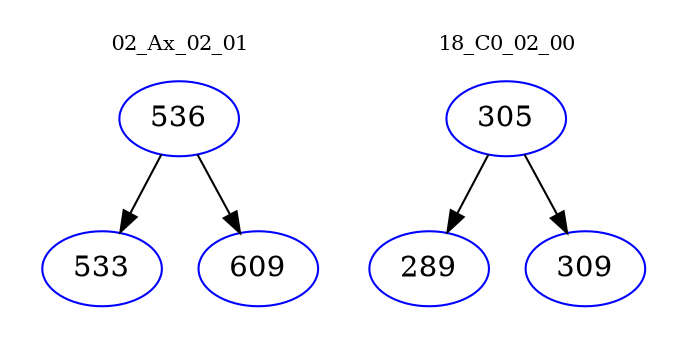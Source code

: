 digraph{
subgraph cluster_0 {
color = white
label = "02_Ax_02_01";
fontsize=10;
T0_536 [label="536", color="blue"]
T0_536 -> T0_533 [color="black"]
T0_533 [label="533", color="blue"]
T0_536 -> T0_609 [color="black"]
T0_609 [label="609", color="blue"]
}
subgraph cluster_1 {
color = white
label = "18_C0_02_00";
fontsize=10;
T1_305 [label="305", color="blue"]
T1_305 -> T1_289 [color="black"]
T1_289 [label="289", color="blue"]
T1_305 -> T1_309 [color="black"]
T1_309 [label="309", color="blue"]
}
}

